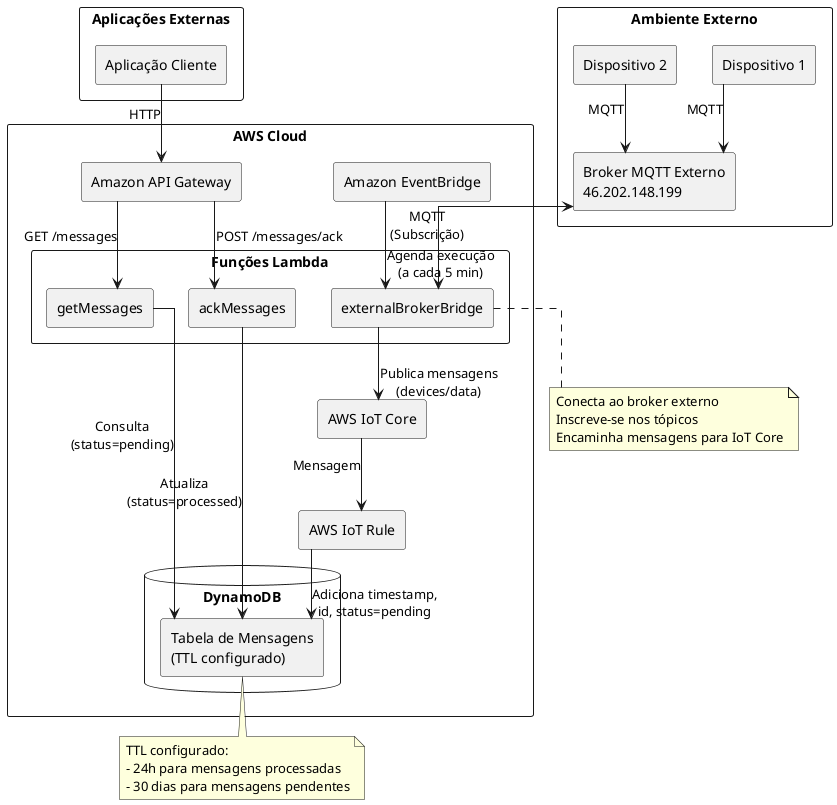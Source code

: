 @startuml IoT Core Example Architecture with External Broker

skinparam componentStyle rectangle
skinparam linetype ortho

rectangle "Ambiente Externo" as external {
  [Broker MQTT Externo\n46.202.148.199] as externalBroker
  [Dispositivo 1] as device1
  [Dispositivo 2] as device2
}

rectangle "AWS Cloud" as aws {
  [AWS IoT Core] as iotCore
  [AWS IoT Rule] as iotRule
  database "DynamoDB" as dynamoDB {
    [Tabela de Mensagens\n(TTL configurado)] as table
  }
  
  rectangle "Funções Lambda" as lambdas {
    [getMessages] as getLambda
    [ackMessages] as ackLambda
    [externalBrokerBridge] as bridgeLambda
  }
  
  [Amazon API Gateway] as apiGateway
  [Amazon EventBridge] as eventBridge
}

rectangle "Aplicações Externas" as apps {
  [Aplicação Cliente] as app
}

' Fluxo de dados
device1 --> externalBroker : "MQTT"
device2 --> externalBroker : "MQTT"
externalBroker <--> bridgeLambda : "MQTT\n(Subscrição)"
eventBridge --> bridgeLambda : "Agenda execução\n(a cada 5 min)"
bridgeLambda --> iotCore : "Publica mensagens\n(devices/data)"
iotCore --> iotRule : "Mensagem"
iotRule --> table : "Adiciona timestamp,\nid, status=pending"

apiGateway --> getLambda : "GET /messages"
apiGateway --> ackLambda : "POST /messages/ack"
getLambda --> table : "Consulta\n(status=pending)"
ackLambda --> table : "Atualiza\n(status=processed)"
app --> apiGateway : "HTTP"

note bottom of table
  TTL configurado:
  - 24h para mensagens processadas
  - 30 dias para mensagens pendentes
end note

note bottom of bridgeLambda
  Conecta ao broker externo
  Inscreve-se nos tópicos
  Encaminha mensagens para IoT Core
end note

@enduml
